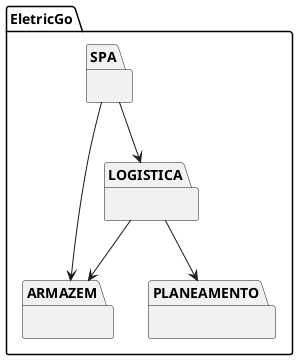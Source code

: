 @startuml

package "EletricGo" {



  package "SPA" as spa{}

  package "ARMAZEM" as armazem{}

  package "LOGISTICA" as logistica{}

  package "PLANEAMENTO" as planeamento{}



}

spa --> armazem
spa --> logistica
logistica --> planeamento
logistica --> armazem

@enduml
